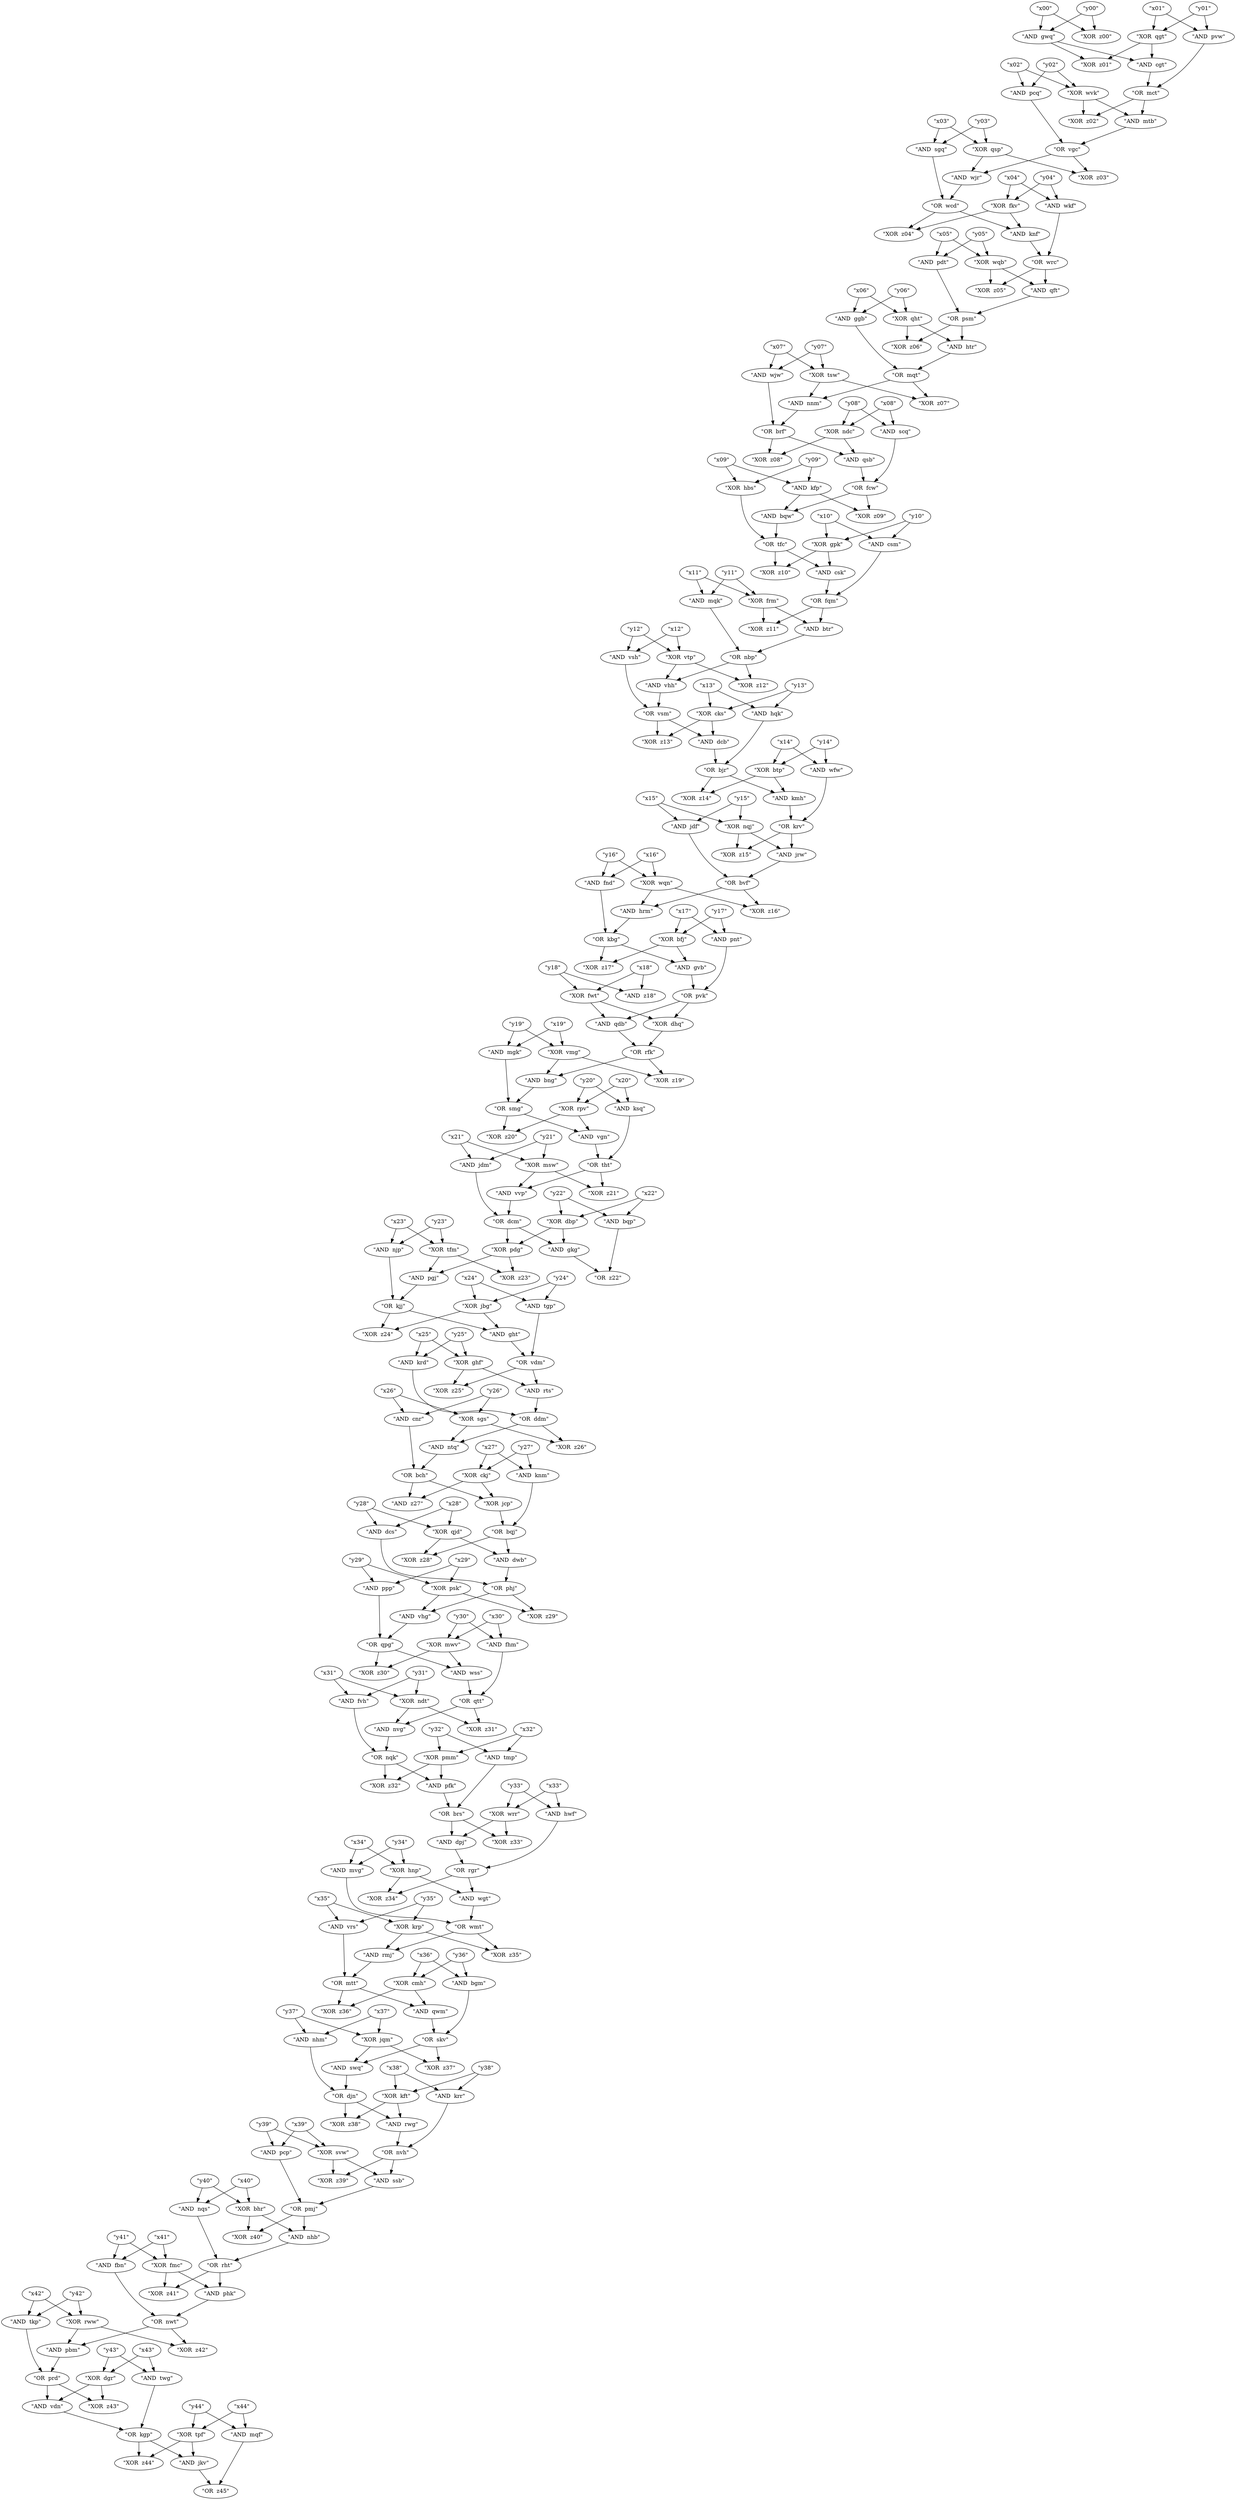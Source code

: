 digraph {
    0 [ label = "\"AND  vhg\"" ]
    1 [ label = "\"XOR  psk\"" ]
    2 [ label = "\"OR  phj\"" ]
    3 [ label = "\"OR  tfc\"" ]
    4 [ label = "\"XOR  hbs\"" ]
    5 [ label = "\"AND  bqw\"" ]
    6 [ label = "\"AND  wss\"" ]
    7 [ label = "\"XOR  mwv\"" ]
    8 [ label = "\"OR  qpg\"" ]
    9 [ label = "\"AND  knf\"" ]
    10 [ label = "\"OR  wcd\"" ]
    11 [ label = "\"XOR  fkv\"" ]
    12 [ label = "\"AND  pbm\"" ]
    13 [ label = "\"XOR  rww\"" ]
    14 [ label = "\"OR  nwt\"" ]
    15 [ label = "\"OR  fqm\"" ]
    16 [ label = "\"AND  csm\"" ]
    17 [ label = "\"AND  csk\"" ]
    18 [ label = "\"XOR  wqn\"" ]
    19 [ label = "\"x16\"" ]
    20 [ label = "\"y16\"" ]
    21 [ label = "\"AND  jrw\"" ]
    22 [ label = "\"XOR  nqj\"" ]
    23 [ label = "\"OR  krv\"" ]
    24 [ label = "\"XOR  ghf\"" ]
    25 [ label = "\"y25\"" ]
    26 [ label = "\"x25\"" ]
    27 [ label = "\"XOR  z29\"" ]
    28 [ label = "\"AND  ssb\"" ]
    29 [ label = "\"XOR  svw\"" ]
    30 [ label = "\"OR  nvh\"" ]
    31 [ label = "\"AND  ppp\"" ]
    32 [ label = "\"y29\"" ]
    33 [ label = "\"x29\"" ]
    34 [ label = "\"OR  wmt\"" ]
    35 [ label = "\"AND  mvg\"" ]
    36 [ label = "\"AND  wgt\"" ]
    37 [ label = "\"XOR  z10\"" ]
    38 [ label = "\"XOR  gpk\"" ]
    39 [ label = "\"XOR  qjd\"" ]
    40 [ label = "\"y28\"" ]
    41 [ label = "\"x28\"" ]
    42 [ label = "\"OR  djn\"" ]
    43 [ label = "\"AND  nhm\"" ]
    44 [ label = "\"AND  swq\"" ]
    45 [ label = "\"AND  jkv\"" ]
    46 [ label = "\"XOR  tpf\"" ]
    47 [ label = "\"OR  kgp\"" ]
    48 [ label = "\"AND  ggb\"" ]
    49 [ label = "\"x06\"" ]
    50 [ label = "\"y06\"" ]
    51 [ label = "\"AND  dcs\"" ]
    52 [ label = "\"AND  dwb\"" ]
    53 [ label = "\"XOR  jqm\"" ]
    54 [ label = "\"y37\"" ]
    55 [ label = "\"x37\"" ]
    56 [ label = "\"AND  vvp\"" ]
    57 [ label = "\"OR  tht\"" ]
    58 [ label = "\"XOR  msw\"" ]
    59 [ label = "\"AND  wjr\"" ]
    60 [ label = "\"AND  sgq\"" ]
    61 [ label = "\"XOR  z42\"" ]
    62 [ label = "\"AND  hwf\"" ]
    63 [ label = "\"y33\"" ]
    64 [ label = "\"x33\"" ]
    65 [ label = "\"XOR  z15\"" ]
    66 [ label = "\"AND  wfw\"" ]
    67 [ label = "\"y14\"" ]
    68 [ label = "\"x14\"" ]
    69 [ label = "\"AND  phk\"" ]
    70 [ label = "\"AND  fbn\"" ]
    71 [ label = "\"XOR  z25\"" ]
    72 [ label = "\"OR  vdm\"" ]
    73 [ label = "\"AND  tgp\"" ]
    74 [ label = "\"y24\"" ]
    75 [ label = "\"x24\"" ]
    76 [ label = "\"XOR  qgt\"" ]
    77 [ label = "\"y01\"" ]
    78 [ label = "\"x01\"" ]
    79 [ label = "\"y09\"" ]
    80 [ label = "\"x09\"" ]
    81 [ label = "\"XOR  z07\"" ]
    82 [ label = "\"OR  mqt\"" ]
    83 [ label = "\"XOR  tsw\"" ]
    84 [ label = "\"AND  vdn\"" ]
    85 [ label = "\"AND  twg\"" ]
    86 [ label = "\"OR  bch\"" ]
    87 [ label = "\"AND  ntq\"" ]
    88 [ label = "\"AND  cnr\"" ]
    89 [ label = "\"OR  dcm\"" ]
    90 [ label = "\"AND  jdm\"" ]
    91 [ label = "\"AND  kmh\"" ]
    92 [ label = "\"OR  bjr\"" ]
    93 [ label = "\"XOR  btp\"" ]
    94 [ label = "\"XOR  bhr\"" ]
    95 [ label = "\"y40\"" ]
    96 [ label = "\"x40\"" ]
    97 [ label = "\"XOR  wqb\"" ]
    98 [ label = "\"x05\"" ]
    99 [ label = "\"y05\"" ]
    100 [ label = "\"XOR  tfm\"" ]
    101 [ label = "\"x23\"" ]
    102 [ label = "\"y23\"" ]
    103 [ label = "\"OR  prd\"" ]
    104 [ label = "\"XOR  dgr\"" ]
    105 [ label = "\"x10\"" ]
    106 [ label = "\"y10\"" ]
    107 [ label = "\"XOR  z17\"" ]
    108 [ label = "\"OR  kbg\"" ]
    109 [ label = "\"XOR  bfj\"" ]
    110 [ label = "\"XOR  hnp\"" ]
    111 [ label = "\"x34\"" ]
    112 [ label = "\"y34\"" ]
    113 [ label = "\"XOR  cmh\"" ]
    114 [ label = "\"x36\"" ]
    115 [ label = "\"y36\"" ]
    116 [ label = "\"XOR  vmg\"" ]
    117 [ label = "\"x19\"" ]
    118 [ label = "\"y19\"" ]
    119 [ label = "\"XOR  z39\"" ]
    120 [ label = "\"x42\"" ]
    121 [ label = "\"y42\"" ]
    122 [ label = "\"OR  bqj\"" ]
    123 [ label = "\"OR  rgr\"" ]
    124 [ label = "\"OR  brf\"" ]
    125 [ label = "\"AND  wjw\"" ]
    126 [ label = "\"AND  nnm\"" ]
    127 [ label = "\"AND  pdt\"" ]
    128 [ label = "\"AND  ght\"" ]
    129 [ label = "\"OR  kjj\"" ]
    130 [ label = "\"XOR  jbg\"" ]
    131 [ label = "\"XOR  z44\"" ]
    132 [ label = "\"x15\"" ]
    133 [ label = "\"y15\"" ]
    134 [ label = "\"XOR  z28\"" ]
    135 [ label = "\"AND  njp\"" ]
    136 [ label = "\"AND  pnt\"" ]
    137 [ label = "\"x17\"" ]
    138 [ label = "\"y17\"" ]
    139 [ label = "\"XOR  fmc\"" ]
    140 [ label = "\"x41\"" ]
    141 [ label = "\"y41\"" ]
    142 [ label = "\"OR  nqk\"" ]
    143 [ label = "\"AND  fvh\"" ]
    144 [ label = "\"AND  nvg\"" ]
    145 [ label = "\"AND  mqf\"" ]
    146 [ label = "\"y44\"" ]
    147 [ label = "\"x44\"" ]
    148 [ label = "\"XOR  z24\"" ]
    149 [ label = "\"OR  ddm\"" ]
    150 [ label = "\"AND  rts\"" ]
    151 [ label = "\"AND  krd\"" ]
    152 [ label = "\"AND  nqs\"" ]
    153 [ label = "\"AND  mqk\"" ]
    154 [ label = "\"y11\"" ]
    155 [ label = "\"x11\"" ]
    156 [ label = "\"XOR  z01\"" ]
    157 [ label = "\"AND  gwq\"" ]
    158 [ label = "\"XOR  z09\"" ]
    159 [ label = "\"AND  kfp\"" ]
    160 [ label = "\"OR  fcw\"" ]
    161 [ label = "\"AND  krr\"" ]
    162 [ label = "\"x38\"" ]
    163 [ label = "\"y38\"" ]
    164 [ label = "\"XOR  cks\"" ]
    165 [ label = "\"x13\"" ]
    166 [ label = "\"y13\"" ]
    167 [ label = "\"OR  z45\"" ]
    168 [ label = "\"y04\"" ]
    169 [ label = "\"x04\"" ]
    170 [ label = "\"AND  rmj\"" ]
    171 [ label = "\"XOR  krp\"" ]
    172 [ label = "\"OR  mtt\"" ]
    173 [ label = "\"AND  vrs\"" ]
    174 [ label = "\"AND  htr\"" ]
    175 [ label = "\"AND  scq\"" ]
    176 [ label = "\"y08\"" ]
    177 [ label = "\"x08\"" ]
    178 [ label = "\"XOR  ndt\"" ]
    179 [ label = "\"x31\"" ]
    180 [ label = "\"y31\"" ]
    181 [ label = "\"XOR  z38\"" ]
    182 [ label = "\"XOR  kft\"" ]
    183 [ label = "\"XOR  z12\"" ]
    184 [ label = "\"OR  nbp\"" ]
    185 [ label = "\"XOR  vtp\"" ]
    186 [ label = "\"XOR  qsp\"" ]
    187 [ label = "\"y03\"" ]
    188 [ label = "\"x03\"" ]
    189 [ label = "\"XOR  z43\"" ]
    190 [ label = "\"AND  tkp\"" ]
    191 [ label = "\"OR  rfk\"" ]
    192 [ label = "\"XOR  dhq\"" ]
    193 [ label = "\"AND  qdb\"" ]
    194 [ label = "\"XOR  z31\"" ]
    195 [ label = "\"OR  qtt\"" ]
    196 [ label = "\"OR  rht\"" ]
    197 [ label = "\"AND  pgj\"" ]
    198 [ label = "\"XOR  pdg\"" ]
    199 [ label = "\"AND  gvb\"" ]
    200 [ label = "\"AND  btr\"" ]
    201 [ label = "\"XOR  frm\"" ]
    202 [ label = "\"AND  z27\"" ]
    203 [ label = "\"XOR  ckj\"" ]
    204 [ label = "\"XOR  z08\"" ]
    205 [ label = "\"XOR  ndc\"" ]
    206 [ label = "\"AND  wkf\"" ]
    207 [ label = "\"XOR  z03\"" ]
    208 [ label = "\"OR  vgc\"" ]
    209 [ label = "\"AND  knm\"" ]
    210 [ label = "\"x27\"" ]
    211 [ label = "\"y27\"" ]
    212 [ label = "\"AND  qft\"" ]
    213 [ label = "\"OR  wrc\"" ]
    214 [ label = "\"XOR  z40\"" ]
    215 [ label = "\"OR  pmj\"" ]
    216 [ label = "\"AND  mgk\"" ]
    217 [ label = "\"OR  skv\"" ]
    218 [ label = "\"AND  qwm\"" ]
    219 [ label = "\"AND  bgm\"" ]
    220 [ label = "\"XOR  z05\"" ]
    221 [ label = "\"y00\"" ]
    222 [ label = "\"x00\"" ]
    223 [ label = "\"y21\"" ]
    224 [ label = "\"x21\"" ]
    225 [ label = "\"AND  mtb\"" ]
    226 [ label = "\"XOR  wvk\"" ]
    227 [ label = "\"OR  mct\"" ]
    228 [ label = "\"XOR  z16\"" ]
    229 [ label = "\"OR  bvf\"" ]
    230 [ label = "\"OR  pvk\"" ]
    231 [ label = "\"XOR  fwt\"" ]
    232 [ label = "\"XOR  jcp\"" ]
    233 [ label = "\"y02\"" ]
    234 [ label = "\"x02\"" ]
    235 [ label = "\"XOR  z26\"" ]
    236 [ label = "\"XOR  sgs\"" ]
    237 [ label = "\"AND  dcb\"" ]
    238 [ label = "\"AND  hqk\"" ]
    239 [ label = "\"AND  vsh\"" ]
    240 [ label = "\"x12\"" ]
    241 [ label = "\"y12\"" ]
    242 [ label = "\"AND  fnd\"" ]
    243 [ label = "\"OR  smg\"" ]
    244 [ label = "\"AND  bng\"" ]
    245 [ label = "\"XOR  z36\"" ]
    246 [ label = "\"XOR  wrr\"" ]
    247 [ label = "\"XOR  z20\"" ]
    248 [ label = "\"XOR  rpv\"" ]
    249 [ label = "\"AND  jdf\"" ]
    250 [ label = "\"AND  vgn\"" ]
    251 [ label = "\"AND  vhh\"" ]
    252 [ label = "\"y43\"" ]
    253 [ label = "\"x43\"" ]
    254 [ label = "\"XOR  pmm\"" ]
    255 [ label = "\"y32\"" ]
    256 [ label = "\"x32\"" ]
    257 [ label = "\"XOR  z35\"" ]
    258 [ label = "\"AND  fhm\"" ]
    259 [ label = "\"y30\"" ]
    260 [ label = "\"x30\"" ]
    261 [ label = "\"AND  pvw\"" ]
    262 [ label = "\"AND  cgt\"" ]
    263 [ label = "\"XOR  z19\"" ]
    264 [ label = "\"AND  z18\"" ]
    265 [ label = "\"x18\"" ]
    266 [ label = "\"y18\"" ]
    267 [ label = "\"x35\"" ]
    268 [ label = "\"y35\"" ]
    269 [ label = "\"OR  psm\"" ]
    270 [ label = "\"XOR  qht\"" ]
    271 [ label = "\"XOR  z21\"" ]
    272 [ label = "\"AND  rwg\"" ]
    273 [ label = "\"AND  nhb\"" ]
    274 [ label = "\"XOR  dbp\"" ]
    275 [ label = "\"x22\"" ]
    276 [ label = "\"y22\"" ]
    277 [ label = "\"XOR  z06\"" ]
    278 [ label = "\"AND  pcq\"" ]
    279 [ label = "\"AND  hrm\"" ]
    280 [ label = "\"XOR  z02\"" ]
    281 [ label = "\"AND  qsb\"" ]
    282 [ label = "\"OR  vsm\"" ]
    283 [ label = "\"XOR  z37\"" ]
    284 [ label = "\"AND  pfk\"" ]
    285 [ label = "\"XOR  z11\"" ]
    286 [ label = "\"AND  bqp\"" ]
    287 [ label = "\"OR  brs\"" ]
    288 [ label = "\"AND  tmp\"" ]
    289 [ label = "\"XOR  z14\"" ]
    290 [ label = "\"x39\"" ]
    291 [ label = "\"y39\"" ]
    292 [ label = "\"XOR  z34\"" ]
    293 [ label = "\"OR  z22\"" ]
    294 [ label = "\"AND  gkg\"" ]
    295 [ label = "\"AND  pcp\"" ]
    296 [ label = "\"XOR  z13\"" ]
    297 [ label = "\"y26\"" ]
    298 [ label = "\"x26\"" ]
    299 [ label = "\"y20\"" ]
    300 [ label = "\"x20\"" ]
    301 [ label = "\"AND  ksq\"" ]
    302 [ label = "\"AND  dpj\"" ]
    303 [ label = "\"x07\"" ]
    304 [ label = "\"y07\"" ]
    305 [ label = "\"XOR  z41\"" ]
    306 [ label = "\"XOR  z33\"" ]
    307 [ label = "\"XOR  z32\"" ]
    308 [ label = "\"XOR  z00\"" ]
    309 [ label = "\"XOR  z04\"" ]
    310 [ label = "\"XOR  z23\"" ]
    311 [ label = "\"XOR  z30\"" ]
    1 -> 0 [ ]
    2 -> 0 [ ]
    4 -> 3 [ ]
    5 -> 3 [ ]
    7 -> 6 [ ]
    8 -> 6 [ ]
    10 -> 9 [ ]
    11 -> 9 [ ]
    13 -> 12 [ ]
    14 -> 12 [ ]
    16 -> 15 [ ]
    17 -> 15 [ ]
    19 -> 18 [ ]
    20 -> 18 [ ]
    22 -> 21 [ ]
    23 -> 21 [ ]
    25 -> 24 [ ]
    26 -> 24 [ ]
    1 -> 27 [ ]
    2 -> 27 [ ]
    29 -> 28 [ ]
    30 -> 28 [ ]
    32 -> 31 [ ]
    33 -> 31 [ ]
    35 -> 34 [ ]
    36 -> 34 [ ]
    38 -> 37 [ ]
    3 -> 37 [ ]
    40 -> 39 [ ]
    41 -> 39 [ ]
    43 -> 42 [ ]
    44 -> 42 [ ]
    46 -> 45 [ ]
    47 -> 45 [ ]
    49 -> 48 [ ]
    50 -> 48 [ ]
    51 -> 2 [ ]
    52 -> 2 [ ]
    54 -> 53 [ ]
    55 -> 53 [ ]
    57 -> 56 [ ]
    58 -> 56 [ ]
    59 -> 10 [ ]
    60 -> 10 [ ]
    14 -> 61 [ ]
    13 -> 61 [ ]
    63 -> 62 [ ]
    64 -> 62 [ ]
    22 -> 65 [ ]
    23 -> 65 [ ]
    67 -> 66 [ ]
    68 -> 66 [ ]
    69 -> 14 [ ]
    70 -> 14 [ ]
    24 -> 71 [ ]
    72 -> 71 [ ]
    74 -> 73 [ ]
    75 -> 73 [ ]
    77 -> 76 [ ]
    78 -> 76 [ ]
    79 -> 4 [ ]
    80 -> 4 [ ]
    82 -> 81 [ ]
    83 -> 81 [ ]
    84 -> 47 [ ]
    85 -> 47 [ ]
    87 -> 86 [ ]
    88 -> 86 [ ]
    90 -> 89 [ ]
    56 -> 89 [ ]
    92 -> 91 [ ]
    93 -> 91 [ ]
    95 -> 94 [ ]
    96 -> 94 [ ]
    98 -> 97 [ ]
    99 -> 97 [ ]
    101 -> 100 [ ]
    102 -> 100 [ ]
    103 -> 84 [ ]
    104 -> 84 [ ]
    105 -> 16 [ ]
    106 -> 16 [ ]
    108 -> 107 [ ]
    109 -> 107 [ ]
    111 -> 110 [ ]
    112 -> 110 [ ]
    114 -> 113 [ ]
    115 -> 113 [ ]
    32 -> 1 [ ]
    33 -> 1 [ ]
    117 -> 116 [ ]
    118 -> 116 [ ]
    30 -> 119 [ ]
    29 -> 119 [ ]
    120 -> 13 [ ]
    121 -> 13 [ ]
    39 -> 52 [ ]
    122 -> 52 [ ]
    123 -> 36 [ ]
    110 -> 36 [ ]
    125 -> 124 [ ]
    126 -> 124 [ ]
    99 -> 127 [ ]
    98 -> 127 [ ]
    129 -> 128 [ ]
    130 -> 128 [ ]
    47 -> 131 [ ]
    46 -> 131 [ ]
    132 -> 22 [ ]
    133 -> 22 [ ]
    39 -> 134 [ ]
    122 -> 134 [ ]
    102 -> 135 [ ]
    101 -> 135 [ ]
    137 -> 136 [ ]
    138 -> 136 [ ]
    140 -> 139 [ ]
    141 -> 139 [ ]
    143 -> 142 [ ]
    144 -> 142 [ ]
    146 -> 145 [ ]
    147 -> 145 [ ]
    130 -> 148 [ ]
    129 -> 148 [ ]
    150 -> 149 [ ]
    151 -> 149 [ ]
    96 -> 152 [ ]
    95 -> 152 [ ]
    154 -> 153 [ ]
    155 -> 153 [ ]
    76 -> 156 [ ]
    157 -> 156 [ ]
    159 -> 158 [ ]
    160 -> 158 [ ]
    162 -> 161 [ ]
    163 -> 161 [ ]
    165 -> 164 [ ]
    166 -> 164 [ ]
    45 -> 167 [ ]
    145 -> 167 [ ]
    168 -> 11 [ ]
    169 -> 11 [ ]
    171 -> 170 [ ]
    34 -> 170 [ ]
    170 -> 172 [ ]
    173 -> 172 [ ]
    174 -> 82 [ ]
    48 -> 82 [ ]
    176 -> 175 [ ]
    177 -> 175 [ ]
    179 -> 178 [ ]
    180 -> 178 [ ]
    42 -> 181 [ ]
    182 -> 181 [ ]
    184 -> 183 [ ]
    185 -> 183 [ ]
    187 -> 186 [ ]
    188 -> 186 [ ]
    103 -> 189 [ ]
    104 -> 189 [ ]
    12 -> 103 [ ]
    190 -> 103 [ ]
    192 -> 191 [ ]
    193 -> 191 [ ]
    178 -> 194 [ ]
    195 -> 194 [ ]
    196 -> 69 [ ]
    139 -> 69 [ ]
    198 -> 197 [ ]
    100 -> 197 [ ]
    108 -> 199 [ ]
    109 -> 199 [ ]
    15 -> 200 [ ]
    201 -> 200 [ ]
    203 -> 202 [ ]
    86 -> 202 [ ]
    205 -> 204 [ ]
    124 -> 204 [ ]
    112 -> 35 [ ]
    111 -> 35 [ ]
    168 -> 206 [ ]
    169 -> 206 [ ]
    187 -> 60 [ ]
    188 -> 60 [ ]
    186 -> 207 [ ]
    208 -> 207 [ ]
    210 -> 209 [ ]
    211 -> 209 [ ]
    80 -> 159 [ ]
    79 -> 159 [ ]
    97 -> 212 [ ]
    213 -> 212 [ ]
    176 -> 205 [ ]
    177 -> 205 [ ]
    215 -> 214 [ ]
    94 -> 214 [ ]
    118 -> 216 [ ]
    117 -> 216 [ ]
    218 -> 217 [ ]
    219 -> 217 [ ]
    213 -> 220 [ ]
    97 -> 220 [ ]
    55 -> 43 [ ]
    54 -> 43 [ ]
    221 -> 157 [ ]
    222 -> 157 [ ]
    195 -> 144 [ ]
    178 -> 144 [ ]
    223 -> 90 [ ]
    224 -> 90 [ ]
    9 -> 213 [ ]
    206 -> 213 [ ]
    226 -> 225 [ ]
    227 -> 225 [ ]
    229 -> 228 [ ]
    18 -> 228 [ ]
    230 -> 192 [ ]
    231 -> 192 [ ]
    203 -> 232 [ ]
    86 -> 232 [ ]
    66 -> 23 [ ]
    91 -> 23 [ ]
    233 -> 226 [ ]
    234 -> 226 [ ]
    149 -> 235 [ ]
    236 -> 235 [ ]
    237 -> 92 [ ]
    238 -> 92 [ ]
    159 -> 5 [ ]
    160 -> 5 [ ]
    240 -> 239 [ ]
    241 -> 239 [ ]
    20 -> 242 [ ]
    19 -> 242 [ ]
    216 -> 243 [ ]
    244 -> 243 [ ]
    172 -> 245 [ ]
    113 -> 245 [ ]
    64 -> 246 [ ]
    63 -> 246 [ ]
    248 -> 247 [ ]
    243 -> 247 [ ]
    41 -> 51 [ ]
    40 -> 51 [ ]
    249 -> 229 [ ]
    21 -> 229 [ ]
    243 -> 250 [ ]
    248 -> 250 [ ]
    184 -> 251 [ ]
    185 -> 251 [ ]
    252 -> 85 [ ]
    253 -> 85 [ ]
    255 -> 254 [ ]
    256 -> 254 [ ]
    179 -> 143 [ ]
    180 -> 143 [ ]
    163 -> 182 [ ]
    162 -> 182 [ ]
    34 -> 257 [ ]
    171 -> 257 [ ]
    259 -> 258 [ ]
    260 -> 258 [ ]
    132 -> 249 [ ]
    133 -> 249 [ ]
    261 -> 227 [ ]
    262 -> 227 [ ]
    224 -> 58 [ ]
    223 -> 58 [ ]
    116 -> 263 [ ]
    191 -> 263 [ ]
    3 -> 17 [ ]
    38 -> 17 [ ]
    265 -> 264 [ ]
    266 -> 264 [ ]
    106 -> 38 [ ]
    105 -> 38 [ ]
    267 -> 171 [ ]
    268 -> 171 [ ]
    269 -> 174 [ ]
    270 -> 174 [ ]
    140 -> 70 [ ]
    141 -> 70 [ ]
    58 -> 271 [ ]
    57 -> 271 [ ]
    186 -> 59 [ ]
    208 -> 59 [ ]
    182 -> 272 [ ]
    42 -> 272 [ ]
    94 -> 273 [ ]
    215 -> 273 [ ]
    275 -> 274 [ ]
    276 -> 274 [ ]
    113 -> 218 [ ]
    172 -> 218 [ ]
    267 -> 173 [ ]
    268 -> 173 [ ]
    270 -> 277 [ ]
    269 -> 277 [ ]
    234 -> 278 [ ]
    233 -> 278 [ ]
    242 -> 108 [ ]
    279 -> 108 [ ]
    227 -> 280 [ ]
    226 -> 280 [ ]
    124 -> 281 [ ]
    205 -> 281 [ ]
    239 -> 282 [ ]
    251 -> 282 [ ]
    53 -> 283 [ ]
    217 -> 283 [ ]
    254 -> 284 [ ]
    142 -> 284 [ ]
    15 -> 285 [ ]
    201 -> 285 [ ]
    275 -> 286 [ ]
    276 -> 286 [ ]
    284 -> 287 [ ]
    288 -> 287 [ ]
    260 -> 7 [ ]
    259 -> 7 [ ]
    93 -> 289 [ ]
    92 -> 289 [ ]
    290 -> 29 [ ]
    291 -> 29 [ ]
    153 -> 184 [ ]
    200 -> 184 [ ]
    123 -> 292 [ ]
    110 -> 292 [ ]
    199 -> 230 [ ]
    136 -> 230 [ ]
    116 -> 244 [ ]
    191 -> 244 [ ]
    83 -> 126 [ ]
    82 -> 126 [ ]
    258 -> 195 [ ]
    6 -> 195 [ ]
    286 -> 293 [ ]
    294 -> 293 [ ]
    175 -> 160 [ ]
    281 -> 160 [ ]
    290 -> 295 [ ]
    291 -> 295 [ ]
    164 -> 296 [ ]
    282 -> 296 [ ]
    297 -> 88 [ ]
    298 -> 88 [ ]
    89 -> 198 [ ]
    274 -> 198 [ ]
    266 -> 231 [ ]
    265 -> 231 [ ]
    155 -> 201 [ ]
    154 -> 201 [ ]
    299 -> 248 [ ]
    300 -> 248 [ ]
    232 -> 122 [ ]
    209 -> 122 [ ]
    152 -> 196 [ ]
    273 -> 196 [ ]
    74 -> 130 [ ]
    75 -> 130 [ ]
    31 -> 8 [ ]
    0 -> 8 [ ]
    295 -> 215 [ ]
    28 -> 215 [ ]
    301 -> 57 [ ]
    250 -> 57 [ ]
    302 -> 123 [ ]
    62 -> 123 [ ]
    89 -> 294 [ ]
    274 -> 294 [ ]
    287 -> 302 [ ]
    246 -> 302 [ ]
    76 -> 262 [ ]
    157 -> 262 [ ]
    115 -> 219 [ ]
    114 -> 219 [ ]
    253 -> 104 [ ]
    252 -> 104 [ ]
    50 -> 270 [ ]
    49 -> 270 [ ]
    303 -> 83 [ ]
    304 -> 83 [ ]
    240 -> 185 [ ]
    241 -> 185 [ ]
    77 -> 261 [ ]
    78 -> 261 [ ]
    272 -> 30 [ ]
    161 -> 30 [ ]
    139 -> 305 [ ]
    196 -> 305 [ ]
    246 -> 306 [ ]
    287 -> 306 [ ]
    147 -> 46 [ ]
    146 -> 46 [ ]
    127 -> 269 [ ]
    212 -> 269 [ ]
    297 -> 236 [ ]
    298 -> 236 [ ]
    120 -> 190 [ ]
    121 -> 190 [ ]
    303 -> 125 [ ]
    304 -> 125 [ ]
    229 -> 279 [ ]
    18 -> 279 [ ]
    72 -> 150 [ ]
    24 -> 150 [ ]
    142 -> 307 [ ]
    254 -> 307 [ ]
    222 -> 308 [ ]
    221 -> 308 [ ]
    11 -> 309 [ ]
    10 -> 309 [ ]
    198 -> 310 [ ]
    100 -> 310 [ ]
    25 -> 151 [ ]
    26 -> 151 [ ]
    166 -> 238 [ ]
    165 -> 238 [ ]
    278 -> 208 [ ]
    225 -> 208 [ ]
    135 -> 129 [ ]
    197 -> 129 [ ]
    299 -> 301 [ ]
    300 -> 301 [ ]
    255 -> 288 [ ]
    256 -> 288 [ ]
    164 -> 237 [ ]
    282 -> 237 [ ]
    128 -> 72 [ ]
    73 -> 72 [ ]
    68 -> 93 [ ]
    67 -> 93 [ ]
    53 -> 44 [ ]
    217 -> 44 [ ]
    211 -> 203 [ ]
    210 -> 203 [ ]
    230 -> 193 [ ]
    231 -> 193 [ ]
    7 -> 311 [ ]
    8 -> 311 [ ]
    149 -> 87 [ ]
    236 -> 87 [ ]
    137 -> 109 [ ]
    138 -> 109 [ ]
}
